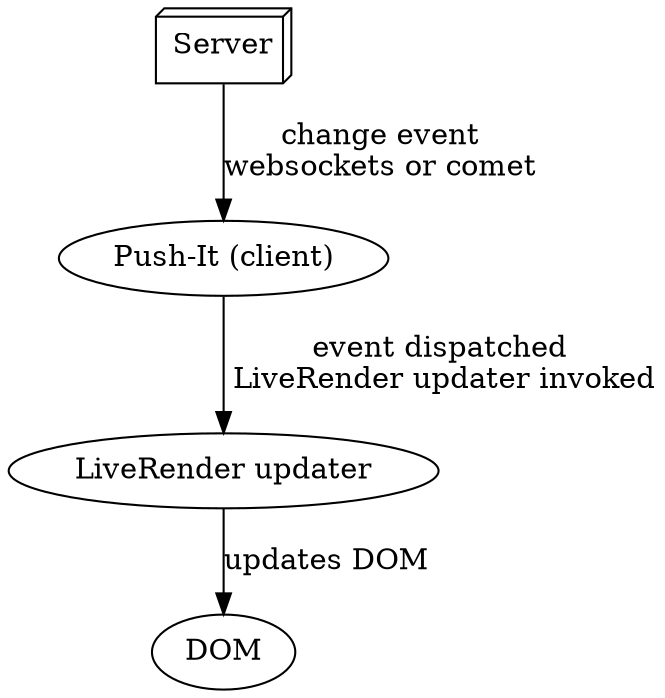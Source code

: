 digraph live_render{
  s[label="Server" shape="box3d"]
  e[label="Push-It (client)"]
  h[label="LiveRender updater"]
  d[label="DOM"]
  s -> e[label="change event\nwebsockets or comet"]
  e -> h[label="event dispatched\n LiveRender updater invoked"]
  h -> d[label="updates DOM"]
}
